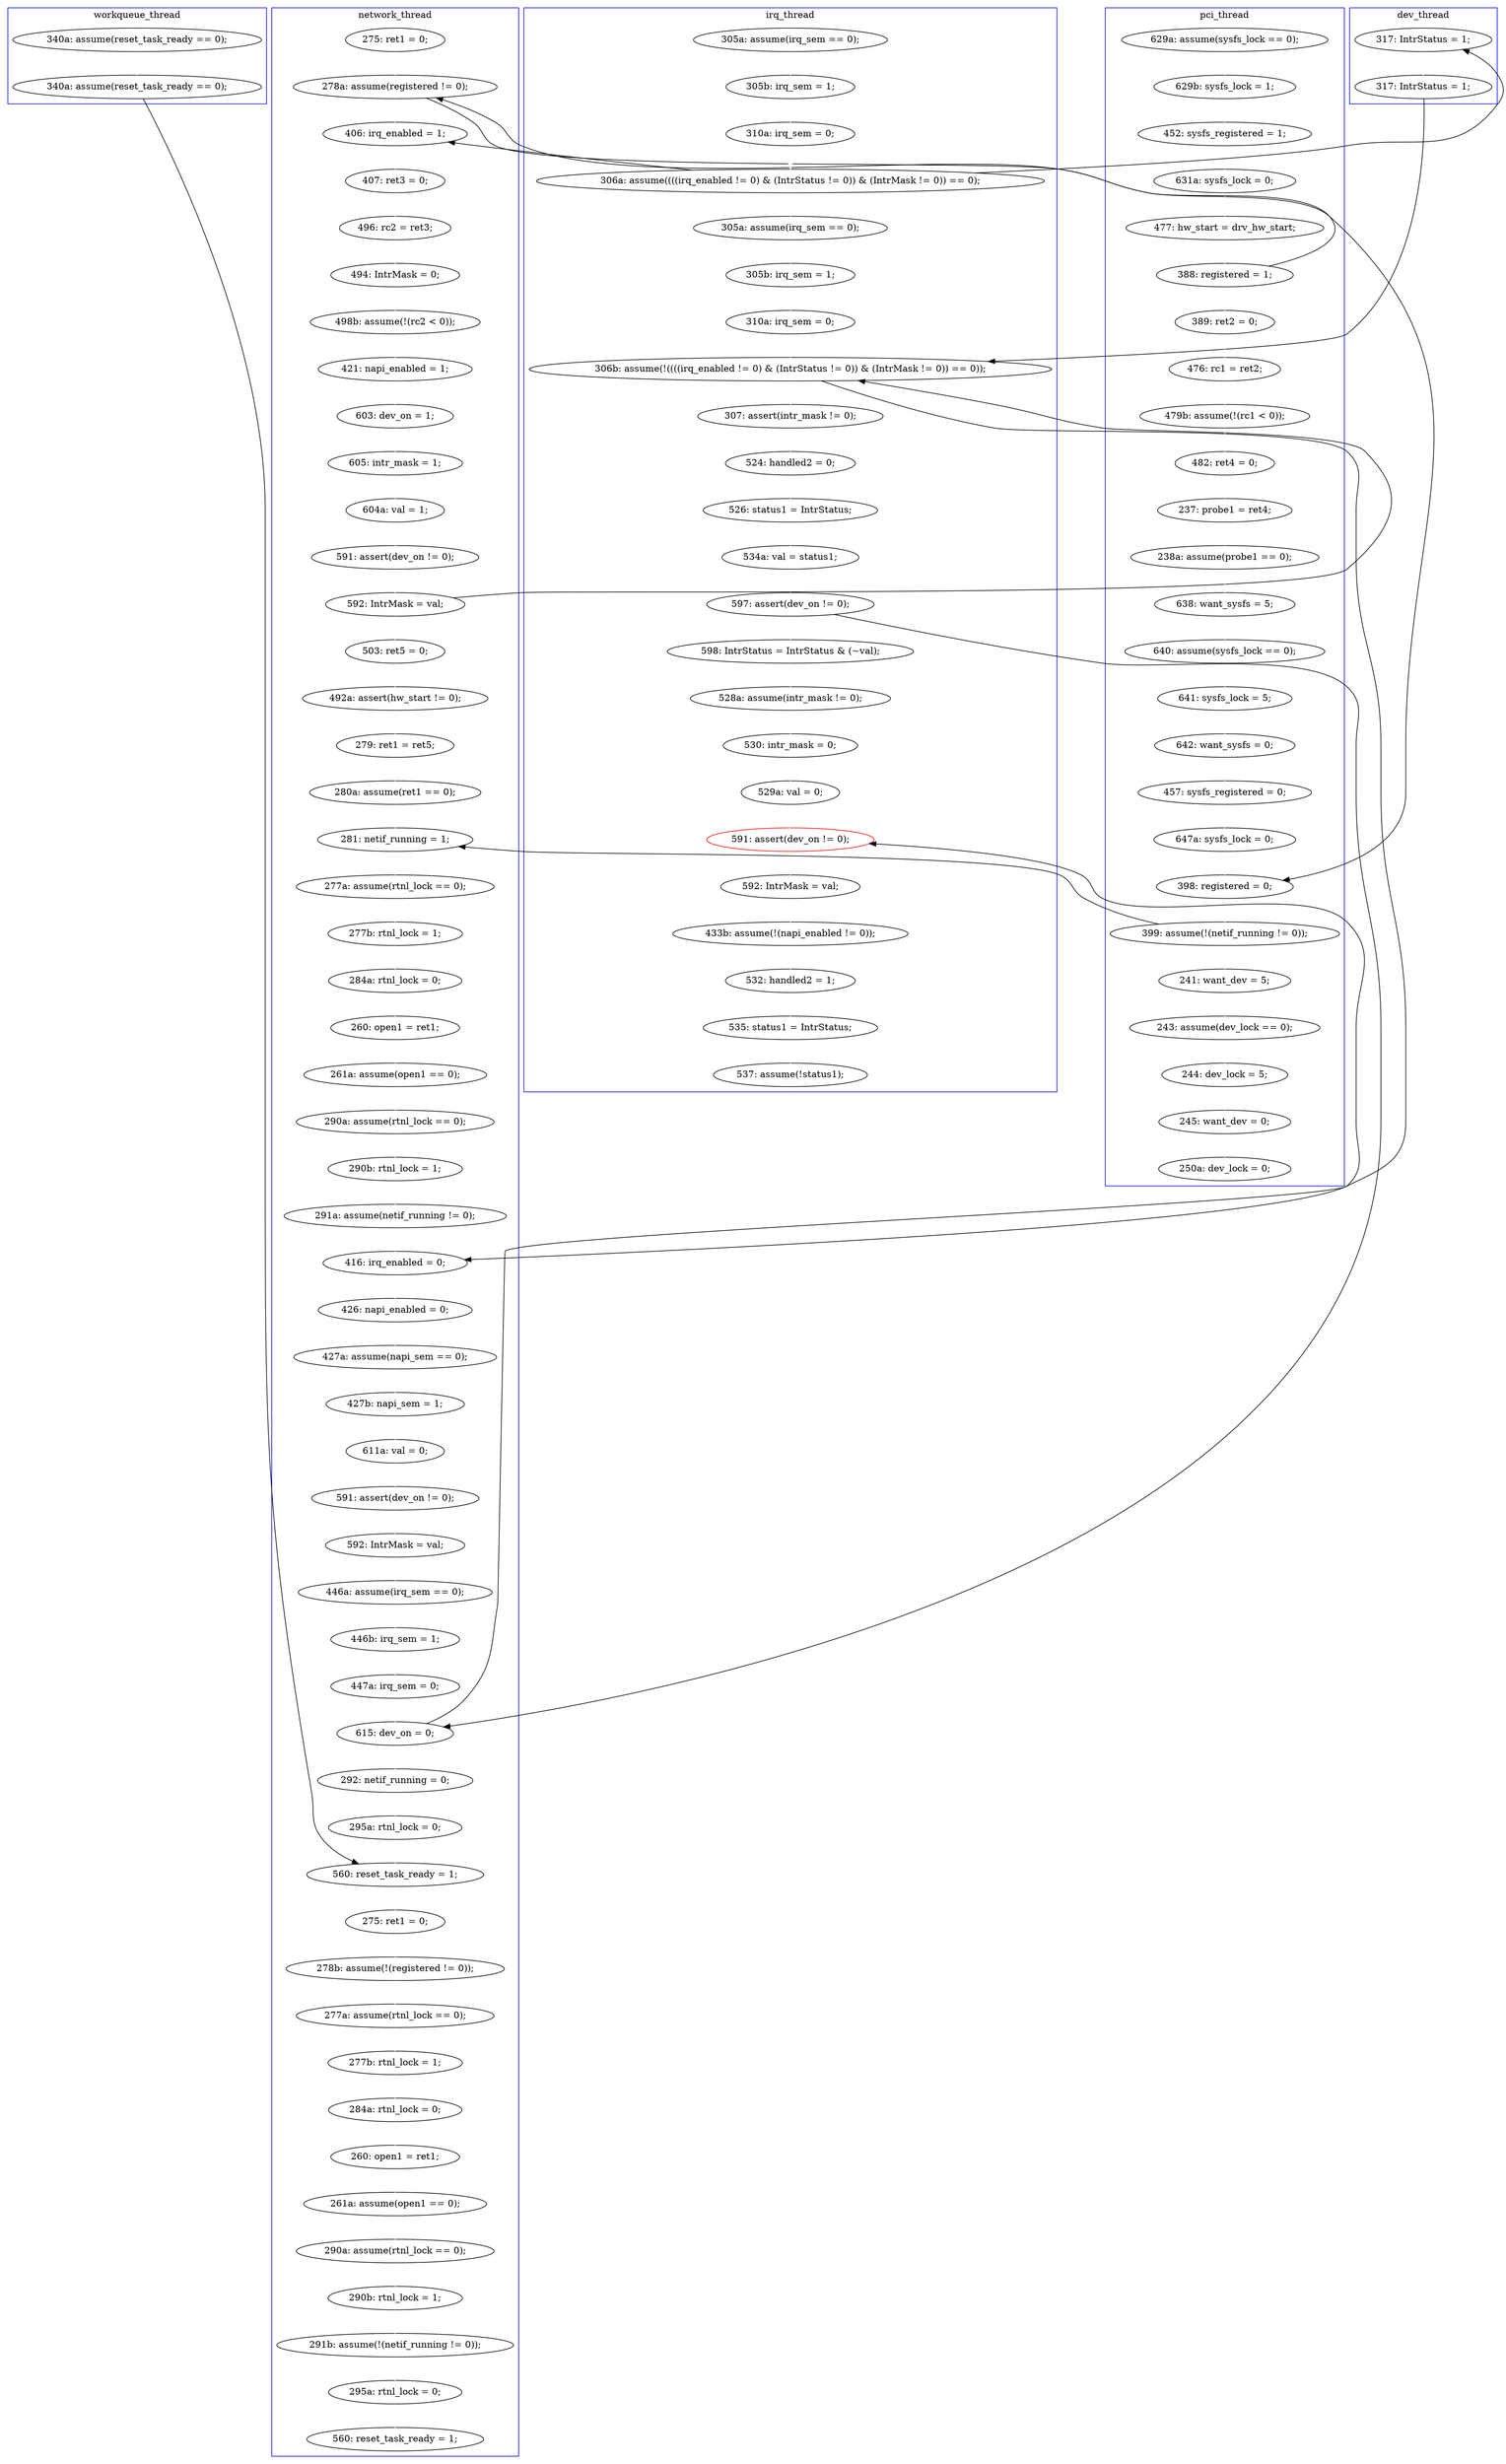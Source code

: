 digraph Counterexample {
	215 -> 216 [color = white, style = solid]
	75 -> 124 [color = black, style = solid, constraint = false]
	233 -> 236 [color = white, style = solid]
	99 -> 100 [color = white, style = solid]
	162 -> 168 [color = white, style = solid]
	251 -> 256 [color = white, style = solid]
	165 -> 166 [color = white, style = solid]
	204 -> 208 [color = white, style = solid]
	193 -> 194 [color = white, style = solid]
	212 -> 250 [color = black, style = solid, constraint = false]
	179 -> 186 [color = white, style = solid]
	152 -> 155 [color = white, style = solid]
	230 -> 231 [color = white, style = solid]
	134 -> 143 [color = black, style = solid, constraint = false]
	53 -> 55 [color = white, style = solid]
	183 -> 191 [color = white, style = solid]
	190 -> 195 [color = white, style = solid]
	239 -> 240 [color = white, style = solid]
	61 -> 66 [color = white, style = solid]
	74 -> 84 [color = white, style = solid]
	35 -> 36 [color = white, style = solid]
	55 -> 61 [color = white, style = solid]
	36 -> 37 [color = white, style = solid]
	120 -> 127 [color = white, style = solid]
	186 -> 190 [color = white, style = solid]
	39 -> 132 [color = black, style = solid, constraint = false]
	107 -> 124 [color = white, style = solid]
	259 -> 278 [color = white, style = solid]
	258 -> 259 [color = white, style = solid]
	132 -> 134 [color = white, style = solid]
	210 -> 212 [color = white, style = solid]
	154 -> 160 [color = white, style = solid]
	192 -> 193 [color = white, style = solid]
	160 -> 162 [color = white, style = solid]
	247 -> 250 [color = white, style = solid]
	28 -> 29 [color = white, style = solid]
	242 -> 267 [color = white, style = solid]
	144 -> 154 [color = white, style = solid]
	208 -> 209 [color = white, style = solid]
	159 -> 165 [color = white, style = solid]
	170 -> 173 [color = white, style = solid]
	67 -> 70 [color = white, style = solid]
	95 -> 114 [color = white, style = solid]
	75 -> 88 [color = white, style = solid]
	127 -> 128 [color = white, style = solid]
	177 -> 179 [color = white, style = solid]
	195 -> 196 [color = white, style = solid]
	105 -> 107 [color = white, style = solid]
	73 -> 74 [color = white, style = solid]
	128 -> 152 [color = white, style = solid]
	90 -> 93 [color = white, style = solid]
	231 -> 232 [color = white, style = solid]
	114 -> 118 [color = white, style = solid]
	250 -> 251 [color = white, style = solid]
	232 -> 233 [color = white, style = solid]
	229 -> 230 [color = white, style = solid]
	143 -> 144 [color = white, style = solid]
	227 -> 229 [color = white, style = solid]
	128 -> 143 [color = black, style = solid, constraint = false]
	216 -> 221 [color = white, style = solid]
	166 -> 167 [color = white, style = solid]
	66 -> 75 [color = black, style = solid, constraint = false]
	66 -> 67 [color = white, style = solid]
	141 -> 143 [color = white, style = solid]
	168 -> 184 [color = white, style = solid]
	39 -> 139 [color = white, style = solid]
	118 -> 119 [color = white, style = solid]
	100 -> 101 [color = white, style = solid]
	191 -> 192 [color = white, style = solid]
	169 -> 170 [color = white, style = solid]
	163 -> 221 [color = black, style = solid, constraint = false]
	209 -> 210 [color = white, style = solid]
	201 -> 203 [color = white, style = solid]
	240 -> 242 [color = white, style = solid]
	84 -> 87 [color = white, style = solid]
	256 -> 258 [color = white, style = solid]
	176 -> 177 [color = white, style = solid]
	39 -> 88 [color = black, style = solid, constraint = false]
	173 -> 176 [color = white, style = solid]
	89 -> 90 [color = white, style = solid]
	167 -> 169 [color = white, style = solid]
	93 -> 95 [color = white, style = solid]
	143 -> 186 [color = black, style = solid, constraint = false]
	37 -> 39 [color = white, style = solid]
	29 -> 53 [color = white, style = solid]
	70 -> 73 [color = white, style = solid]
	125 -> 165 [color = black, style = solid, constraint = false]
	125 -> 183 [color = white, style = solid]
	101 -> 102 [color = white, style = solid]
	58 -> 75 [color = white, style = solid]
	87 -> 99 [color = white, style = solid]
	88 -> 89 [color = white, style = solid]
	267 -> 276 [color = white, style = solid]
	46 -> 163 [color = white, style = solid]
	102 -> 105 [color = white, style = solid]
	140 -> 141 [color = white, style = solid]
	119 -> 120 [color = white, style = solid]
	168 -> 212 [color = black, style = solid, constraint = false]
	245 -> 246 [color = white, style = solid]
	246 -> 247 [color = white, style = solid]
	124 -> 125 [color = white, style = solid]
	212 -> 215 [color = white, style = solid]
	184 -> 245 [color = white, style = solid]
	236 -> 239 [color = white, style = solid]
	139 -> 140 [color = white, style = solid]
	155 -> 156 [color = white, style = solid]
	221 -> 227 [color = white, style = solid]
	156 -> 159 [color = white, style = solid]
	196 -> 201 [color = white, style = solid]
	203 -> 204 [color = white, style = solid]
	subgraph cluster7 {
		label = dev_thread
		color = blue
		132  [label = "317: IntrStatus = 1;"]
		134  [label = "317: IntrStatus = 1;"]
	}
	subgraph cluster5 {
		label = workqueue_thread
		color = blue
		46  [label = "340a: assume(reset_task_ready == 0);"]
		163  [label = "340a: assume(reset_task_ready == 0);"]
	}
	subgraph cluster1 {
		label = pci_thread
		color = blue
		55  [label = "631a: sysfs_lock = 0;"]
		87  [label = "238a: assume(probe1 == 0);"]
		105  [label = "457: sysfs_registered = 0;"]
		73  [label = "479b: assume(!(rc1 < 0));"]
		192  [label = "244: dev_lock = 5;"]
		102  [label = "642: want_sysfs = 0;"]
		107  [label = "647a: sysfs_lock = 0;"]
		125  [label = "399: assume(!(netif_running != 0));"]
		124  [label = "398: registered = 0;"]
		28  [label = "629a: assume(sysfs_lock == 0);"]
		66  [label = "388: registered = 1;"]
		101  [label = "641: sysfs_lock = 5;"]
		191  [label = "243: assume(dev_lock == 0);"]
		61  [label = "477: hw_start = drv_hw_start;"]
		194  [label = "250a: dev_lock = 0;"]
		84  [label = "237: probe1 = ret4;"]
		67  [label = "389: ret2 = 0;"]
		29  [label = "629b: sysfs_lock = 1;"]
		99  [label = "638: want_sysfs = 5;"]
		70  [label = "476: rc1 = ret2;"]
		100  [label = "640: assume(sysfs_lock == 0);"]
		53  [label = "452: sysfs_registered = 1;"]
		74  [label = "482: ret4 = 0;"]
		193  [label = "245: want_dev = 0;"]
		183  [label = "241: want_dev = 5;"]
	}
	subgraph cluster3 {
		label = irq_thread
		color = blue
		141  [label = "310a: irq_sem = 0;"]
		144  [label = "307: assert(intr_mask != 0);"]
		160  [label = "526: status1 = IntrStatus;"]
		259  [label = "535: status1 = IntrStatus;"]
		37  [label = "310a: irq_sem = 0;"]
		246  [label = "530: intr_mask = 0;"]
		143  [label = "306b: assume(!((((irq_enabled != 0) & (IntrStatus != 0)) & (IntrMask != 0)) == 0));"]
		245  [label = "528a: assume(intr_mask != 0);"]
		140  [label = "305b: irq_sem = 1;"]
		258  [label = "532: handled2 = 1;"]
		39  [label = "306a: assume((((irq_enabled != 0) & (IntrStatus != 0)) & (IntrMask != 0)) == 0);"]
		184  [label = "598: IntrStatus = IntrStatus & (~val);"]
		168  [label = "597: assert(dev_on != 0);"]
		35  [label = "305a: assume(irq_sem == 0);"]
		36  [label = "305b: irq_sem = 1;"]
		256  [label = "433b: assume(!(napi_enabled != 0));"]
		251  [label = "592: IntrMask = val;"]
		162  [label = "534a: val = status1;"]
		139  [label = "305a: assume(irq_sem == 0);"]
		278  [label = "537: assume(!status1);"]
		154  [label = "524: handled2 = 0;"]
		250  [label = "591: assert(dev_on != 0);", color = red]
		247  [label = "529a: val = 0;"]
	}
	subgraph cluster2 {
		label = network_thread
		color = blue
		75  [label = "278a: assume(registered != 0);"]
		127  [label = "591: assert(dev_on != 0);"]
		155  [label = "492a: assert(hw_start != 0);"]
		210  [label = "447a: irq_sem = 0;"]
		89  [label = "407: ret3 = 0;"]
		208  [label = "446a: assume(irq_sem == 0);"]
		170  [label = "260: open1 = ret1;"]
		239  [label = "290a: assume(rtnl_lock == 0);"]
		196  [label = "427b: napi_sem = 1;"]
		128  [label = "592: IntrMask = val;"]
		120  [label = "604a: val = 1;"]
		167  [label = "277b: rtnl_lock = 1;"]
		229  [label = "278b: assume(!(registered != 0));"]
		221  [label = "560: reset_task_ready = 1;"]
		236  [label = "261a: assume(open1 == 0);"]
		212  [label = "615: dev_on = 0;"]
		232  [label = "284a: rtnl_lock = 0;"]
		179  [label = "291a: assume(netif_running != 0);"]
		240  [label = "290b: rtnl_lock = 1;"]
		203  [label = "591: assert(dev_on != 0);"]
		201  [label = "611a: val = 0;"]
		195  [label = "427a: assume(napi_sem == 0);"]
		166  [label = "277a: assume(rtnl_lock == 0);"]
		276  [label = "560: reset_task_ready = 1;"]
		231  [label = "277b: rtnl_lock = 1;"]
		267  [label = "295a: rtnl_lock = 0;"]
		209  [label = "446b: irq_sem = 1;"]
		190  [label = "426: napi_enabled = 0;"]
		159  [label = "280a: assume(ret1 == 0);"]
		227  [label = "275: ret1 = 0;"]
		233  [label = "260: open1 = ret1;"]
		169  [label = "284a: rtnl_lock = 0;"]
		58  [label = "275: ret1 = 0;"]
		186  [label = "416: irq_enabled = 0;"]
		95  [label = "498b: assume(!(rc2 < 0));"]
		88  [label = "406: irq_enabled = 1;"]
		152  [label = "503: ret5 = 0;"]
		216  [label = "295a: rtnl_lock = 0;"]
		118  [label = "603: dev_on = 1;"]
		176  [label = "290a: assume(rtnl_lock == 0);"]
		215  [label = "292: netif_running = 0;"]
		173  [label = "261a: assume(open1 == 0);"]
		156  [label = "279: ret1 = ret5;"]
		93  [label = "494: IntrMask = 0;"]
		114  [label = "421: napi_enabled = 1;"]
		177  [label = "290b: rtnl_lock = 1;"]
		242  [label = "291b: assume(!(netif_running != 0));"]
		119  [label = "605: intr_mask = 1;"]
		204  [label = "592: IntrMask = val;"]
		90  [label = "496: rc2 = ret3;"]
		230  [label = "277a: assume(rtnl_lock == 0);"]
		165  [label = "281: netif_running = 1;"]
	}
}